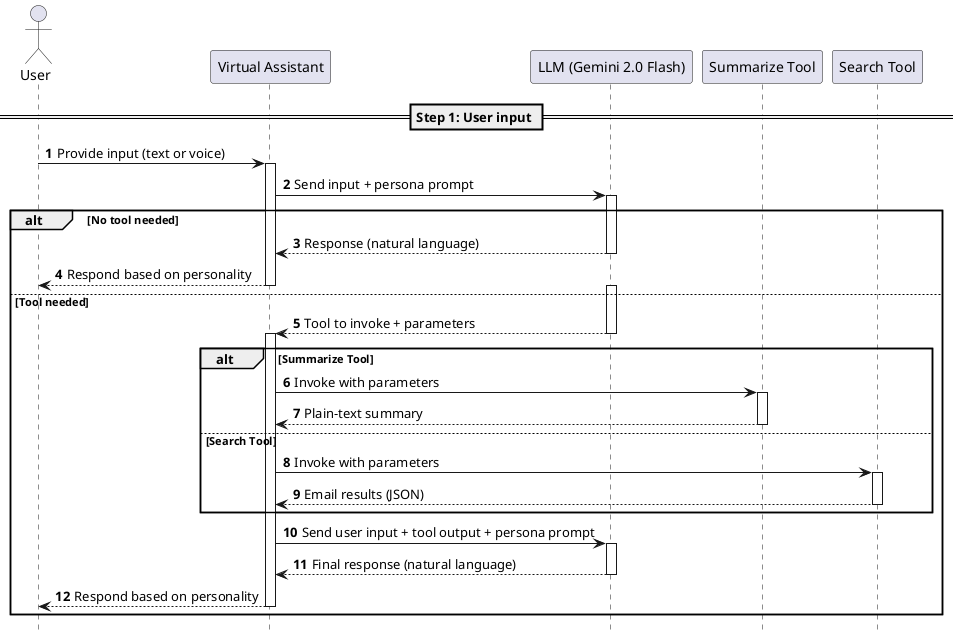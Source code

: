 @startuml Tool Chaining Flow

actor User
participant "Virtual Assistant" as VA
participant "LLM (Gemini 2.0 Flash)" as LLM
participant "Summarize Tool" as Summarize
participant "Search Tool" as Search

autonumber
hide footbox
== Step 1: User input ==
User -> VA : Provide input (text or voice)
activate VA
VA -> LLM : Send input + persona prompt
activate LLM

alt No tool needed
    LLM --> VA : Response (natural language)
    deactivate LLM
    VA --> User : Respond based on personality
    deactivate VA
else Tool needed
    activate LLM
    LLM --> VA : Tool to invoke + parameters
    deactivate LLM
    activate VA
    alt Summarize Tool
        VA -> Summarize : Invoke with parameters
        activate Summarize
        Summarize --> VA : Plain-text summary
        deactivate Summarize
    else Search Tool
        VA -> Search : Invoke with parameters
        activate Search
        Search --> VA : Email results (JSON)
        deactivate Search
    end

    VA -> LLM : Send user input + tool output + persona prompt
    activate LLM
    LLM --> VA : Final response (natural language)
    deactivate LLM
    VA --> User : Respond based on personality
deactivate VA
end

@enduml
